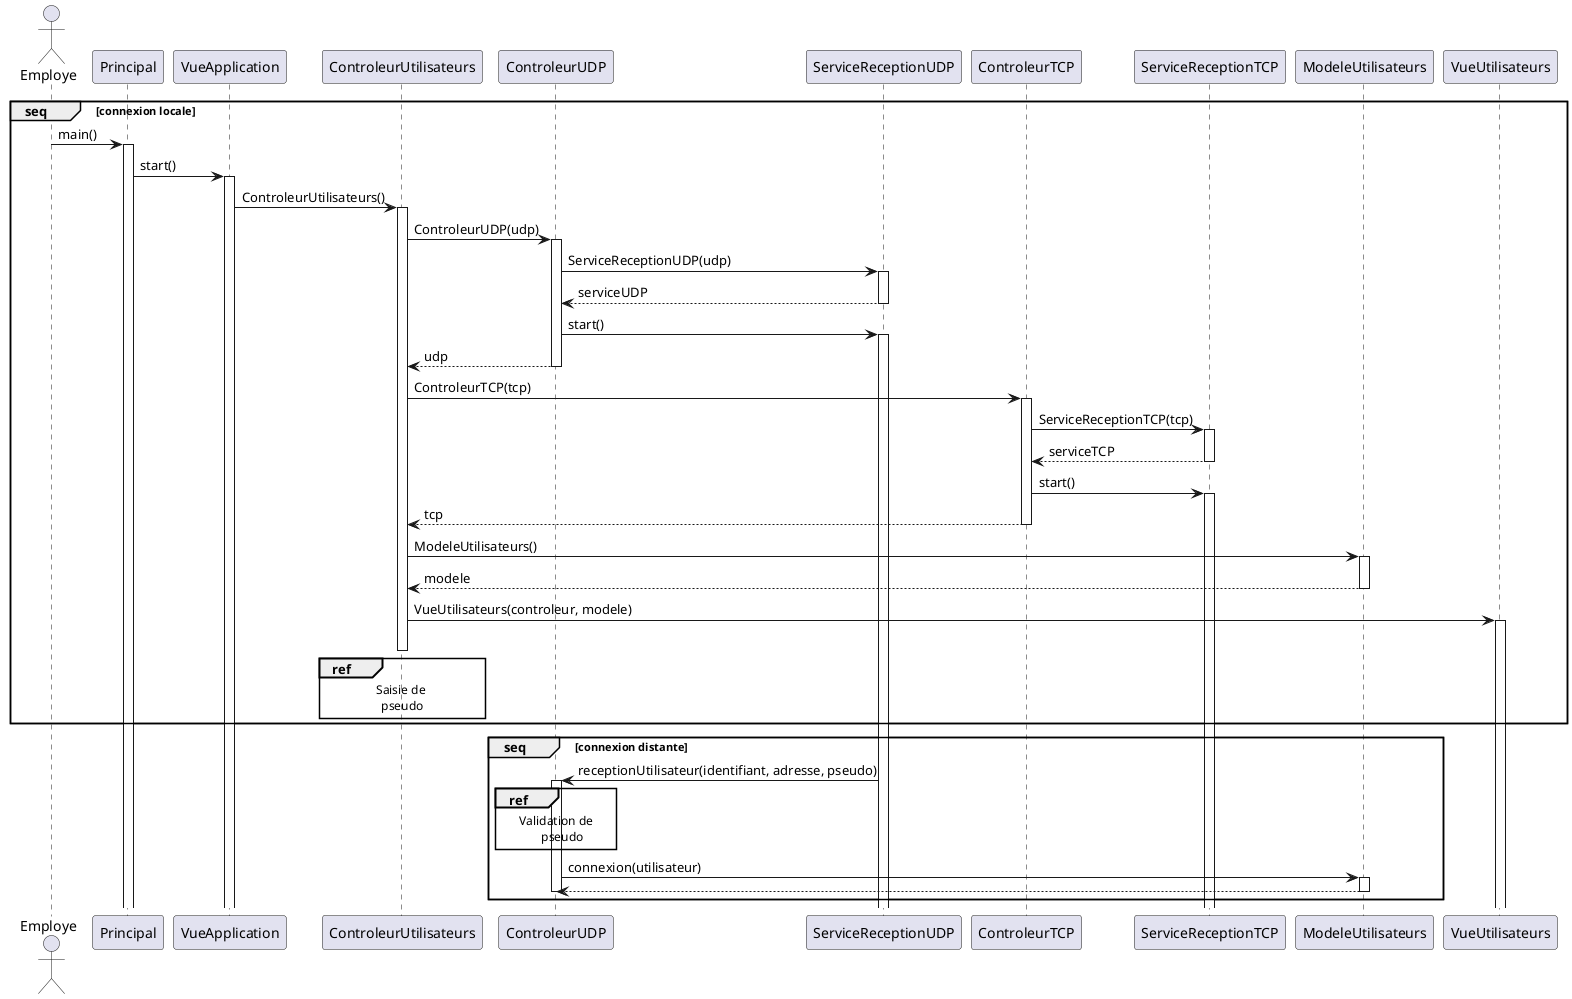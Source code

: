 @startuml Connexion
actor Employe
group seq [connexion locale]
    Employe -> Principal : main()
    activate Principal
    Principal -> VueApplication : start()
    activate VueApplication 
    VueApplication -> ControleurUtilisateurs : ControleurUtilisateurs()
    activate ControleurUtilisateurs
    ControleurUtilisateurs -> ControleurUDP : ControleurUDP(udp)
    activate ControleurUDP
    ControleurUDP -> ServiceReceptionUDP : ServiceReceptionUDP(udp)
    activate ServiceReceptionUDP
    ServiceReceptionUDP --> ControleurUDP : serviceUDP
    deactivate ServiceReceptionUDP
    ControleurUDP -> ServiceReceptionUDP : start()
    activate ServiceReceptionUDP
    ControleurUDP --> ControleurUtilisateurs : udp
    deactivate ControleurUDP
    ControleurUtilisateurs -> ControleurTCP : ControleurTCP(tcp)
    activate ControleurTCP
    ControleurTCP -> ServiceReceptionTCP : ServiceReceptionTCP(tcp)
    activate ServiceReceptionTCP
    ServiceReceptionTCP --> ControleurTCP : serviceTCP
    deactivate ServiceReceptionTCP
    ControleurTCP -> ServiceReceptionTCP : start()
    activate ServiceReceptionTCP
    ControleurTCP --> ControleurUtilisateurs : tcp
    deactivate ControleurTCP
    ControleurUtilisateurs -> ModeleUtilisateurs : ModeleUtilisateurs()
    activate ModeleUtilisateurs
    ModeleUtilisateurs --> ControleurUtilisateurs : modele
    deactivate ModeleUtilisateurs
    ControleurUtilisateurs -> VueUtilisateurs : VueUtilisateurs(controleur, modele)
    activate VueUtilisateurs
    ref over ControleurUtilisateurs
        Saisie de 
        pseudo
    end ref
    deactivate ControleurUtilisateurs
end
group seq [connexion distante]
    ServiceReceptionUDP -> ControleurUDP : receptionUtilisateur(identifiant, adresse, pseudo)
    activate ControleurUDP
    ref over ControleurUDP
        Validation de
            pseudo
    end ref
    ControleurUDP -> ModeleUtilisateurs : connexion(utilisateur)
    activate ModeleUtilisateurs
    ModeleUtilisateurs --> ControleurUDP
    deactivate ModeleUtilisateurs
    deactivate ControleurUDP
end
@enduml
